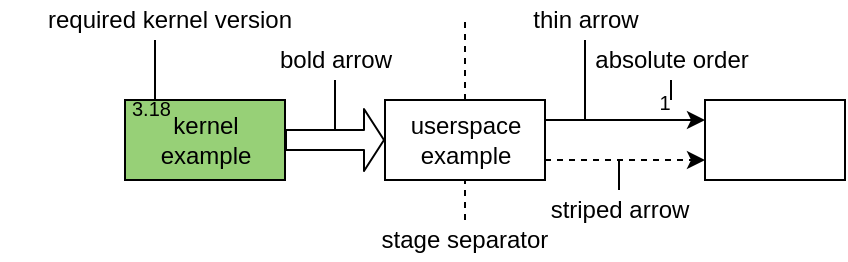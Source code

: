 <mxfile version="14.4.4" type="device"><diagram id="oNn1SstJ3DXjcw3empNs" name="Page-1"><mxGraphModel dx="810" dy="1548" grid="1" gridSize="10" guides="1" tooltips="1" connect="1" arrows="1" fold="1" page="1" pageScale="1" pageWidth="850" pageHeight="1100" math="0" shadow="0"><root><mxCell id="0"/><mxCell id="1" parent="0"/><mxCell id="MoMcSwdjWmKq19r5ZvV7-1" value="" style="endArrow=none;dashed=1;html=1;" edge="1" parent="1"><mxGeometry width="50" height="50" relative="1" as="geometry"><mxPoint x="252.5" y="-950" as="sourcePoint"/><mxPoint x="252.5" y="-1050" as="targetPoint"/></mxGeometry></mxCell><mxCell id="MoMcSwdjWmKq19r5ZvV7-2" value="" style="endArrow=none;html=1;entryX=0.5;entryY=1;entryDx=0;entryDy=0;" edge="1" parent="1" target="MoMcSwdjWmKq19r5ZvV7-13"><mxGeometry width="50" height="50" relative="1" as="geometry"><mxPoint x="187.5" y="-990" as="sourcePoint"/><mxPoint x="212.5" y="-960" as="targetPoint"/></mxGeometry></mxCell><mxCell id="MoMcSwdjWmKq19r5ZvV7-3" value="" style="group;fontSize=12;" vertex="1" connectable="0" parent="1"><mxGeometry x="82.5" y="-1010" width="80" height="40" as="geometry"/></mxCell><mxCell id="MoMcSwdjWmKq19r5ZvV7-4" value="" style="group" vertex="1" connectable="0" parent="MoMcSwdjWmKq19r5ZvV7-3"><mxGeometry width="80" height="40" as="geometry"/></mxCell><mxCell id="MoMcSwdjWmKq19r5ZvV7-5" value="&lt;div&gt;kernel example&lt;br&gt;&lt;/div&gt;" style="rounded=0;whiteSpace=wrap;html=1;fillColor=#97D077;" vertex="1" parent="MoMcSwdjWmKq19r5ZvV7-4"><mxGeometry width="80" height="40" as="geometry"/></mxCell><mxCell id="MoMcSwdjWmKq19r5ZvV7-6" value="3.18" style="rounded=0;whiteSpace=wrap;html=1;gradientColor=none;strokeColor=none;fillColor=none;fontSize=10;spacing=0;spacingTop=-4;align=left;spacingLeft=3;" vertex="1" parent="MoMcSwdjWmKq19r5ZvV7-4"><mxGeometry width="30" height="11" as="geometry"/></mxCell><mxCell id="MoMcSwdjWmKq19r5ZvV7-7" value="" style="shape=flexArrow;endArrow=classic;html=1;fillColor=#ffffff;fontSize=10;exitX=1;exitY=0.5;exitDx=0;exitDy=0;entryX=0;entryY=0.5;entryDx=0;entryDy=0;endSize=3;" edge="1" parent="1" source="MoMcSwdjWmKq19r5ZvV7-5" target="MoMcSwdjWmKq19r5ZvV7-8"><mxGeometry width="50" height="50" relative="1" as="geometry"><mxPoint x="72.5" y="-750" as="sourcePoint"/><mxPoint x="112.5" y="-750" as="targetPoint"/></mxGeometry></mxCell><mxCell id="MoMcSwdjWmKq19r5ZvV7-8" value="userspace example" style="rounded=0;whiteSpace=wrap;html=1;" vertex="1" parent="1"><mxGeometry x="212.5" y="-1010" width="80" height="40" as="geometry"/></mxCell><mxCell id="MoMcSwdjWmKq19r5ZvV7-9" value="" style="rounded=0;whiteSpace=wrap;html=1;" vertex="1" parent="1"><mxGeometry x="372.5" y="-1010" width="70" height="40" as="geometry"/></mxCell><mxCell id="MoMcSwdjWmKq19r5ZvV7-10" value="" style="endArrow=classic;html=1;fillColor=#ffffff;fontSize=10;entryX=0;entryY=0.25;entryDx=0;entryDy=0;exitX=1;exitY=0.25;exitDx=0;exitDy=0;" edge="1" parent="1" source="MoMcSwdjWmKq19r5ZvV7-8" target="MoMcSwdjWmKq19r5ZvV7-9"><mxGeometry width="50" height="50" relative="1" as="geometry"><mxPoint x="312.5" y="-960" as="sourcePoint"/><mxPoint x="92.5" y="-665" as="targetPoint"/><Array as="points"/></mxGeometry></mxCell><mxCell id="MoMcSwdjWmKq19r5ZvV7-11" value="1" style="edgeLabel;html=1;align=center;verticalAlign=middle;resizable=0;points=[];fontSize=10;labelBackgroundColor=none;" vertex="1" connectable="0" parent="MoMcSwdjWmKq19r5ZvV7-10"><mxGeometry x="0.74" y="1" relative="1" as="geometry"><mxPoint x="-9.88" y="-8" as="offset"/></mxGeometry></mxCell><mxCell id="MoMcSwdjWmKq19r5ZvV7-12" value="" style="endArrow=none;html=1;entryX=0.5;entryY=1;entryDx=0;entryDy=0;exitX=0.5;exitY=0;exitDx=0;exitDy=0;" edge="1" parent="1" source="MoMcSwdjWmKq19r5ZvV7-6"><mxGeometry width="50" height="50" relative="1" as="geometry"><mxPoint x="42.5" y="-950" as="sourcePoint"/><mxPoint x="97.5" y="-1040" as="targetPoint"/></mxGeometry></mxCell><mxCell id="MoMcSwdjWmKq19r5ZvV7-13" value="bold arrow" style="text;html=1;strokeColor=none;fillColor=none;align=center;verticalAlign=middle;whiteSpace=wrap;rounded=0;" vertex="1" parent="1"><mxGeometry x="142.5" y="-1040" width="90" height="20" as="geometry"/></mxCell><mxCell id="MoMcSwdjWmKq19r5ZvV7-14" value="&lt;div&gt;thin arrow&lt;/div&gt;" style="text;html=1;strokeColor=none;fillColor=none;align=center;verticalAlign=middle;whiteSpace=wrap;rounded=0;" vertex="1" parent="1"><mxGeometry x="267.5" y="-1060" width="90" height="20" as="geometry"/></mxCell><mxCell id="MoMcSwdjWmKq19r5ZvV7-15" value="" style="endArrow=none;html=1;entryX=0.5;entryY=1;entryDx=0;entryDy=0;" edge="1" parent="1" target="MoMcSwdjWmKq19r5ZvV7-14"><mxGeometry width="50" height="50" relative="1" as="geometry"><mxPoint x="312.5" y="-1000" as="sourcePoint"/><mxPoint x="322.5" y="-960" as="targetPoint"/></mxGeometry></mxCell><mxCell id="MoMcSwdjWmKq19r5ZvV7-16" value="absolute order" style="text;html=1;strokeColor=none;fillColor=none;align=center;verticalAlign=middle;whiteSpace=wrap;rounded=0;" vertex="1" parent="1"><mxGeometry x="300.5" y="-1040" width="110" height="20" as="geometry"/></mxCell><mxCell id="MoMcSwdjWmKq19r5ZvV7-17" value="" style="endArrow=none;html=1;entryX=0.5;entryY=1;entryDx=0;entryDy=0;startSize=1;endSize=1;jumpSize=1;" edge="1" parent="1" target="MoMcSwdjWmKq19r5ZvV7-16"><mxGeometry width="50" height="50" relative="1" as="geometry"><mxPoint x="355.5" y="-1010" as="sourcePoint"/><mxPoint x="402.5" y="-990" as="targetPoint"/><Array as="points"/></mxGeometry></mxCell><mxCell id="MoMcSwdjWmKq19r5ZvV7-18" value="stage separator" style="text;html=1;strokeColor=none;fillColor=none;align=center;verticalAlign=middle;whiteSpace=wrap;rounded=0;" vertex="1" parent="1"><mxGeometry x="190" y="-950" width="125" height="20" as="geometry"/></mxCell><mxCell id="MoMcSwdjWmKq19r5ZvV7-19" value="" style="endArrow=classic;html=1;fillColor=#ffffff;fontSize=10;exitX=1;exitY=0.75;exitDx=0;exitDy=0;dashed=1;" edge="1" parent="1" source="MoMcSwdjWmKq19r5ZvV7-8"><mxGeometry width="50" height="50" relative="1" as="geometry"><mxPoint x="302.5" y="-980" as="sourcePoint"/><mxPoint x="372.5" y="-980" as="targetPoint"/><Array as="points"><mxPoint x="322.5" y="-980"/></Array></mxGeometry></mxCell><mxCell id="MoMcSwdjWmKq19r5ZvV7-20" value="striped arrow" style="text;html=1;strokeColor=none;fillColor=none;align=center;verticalAlign=middle;whiteSpace=wrap;rounded=0;" vertex="1" parent="1"><mxGeometry x="277.5" y="-965" width="104" height="20" as="geometry"/></mxCell><mxCell id="MoMcSwdjWmKq19r5ZvV7-21" value="" style="endArrow=none;html=1;" edge="1" parent="1" target="MoMcSwdjWmKq19r5ZvV7-20"><mxGeometry width="50" height="50" relative="1" as="geometry"><mxPoint x="329.5" y="-980" as="sourcePoint"/><mxPoint x="332.5" y="-970" as="targetPoint"/><Array as="points"/></mxGeometry></mxCell><mxCell id="MoMcSwdjWmKq19r5ZvV7-22" value="required kernel version" style="text;html=1;strokeColor=none;fillColor=none;align=center;verticalAlign=middle;whiteSpace=wrap;rounded=0;" vertex="1" parent="1"><mxGeometry x="20" y="-1060" width="170" height="20" as="geometry"/></mxCell></root></mxGraphModel></diagram></mxfile>